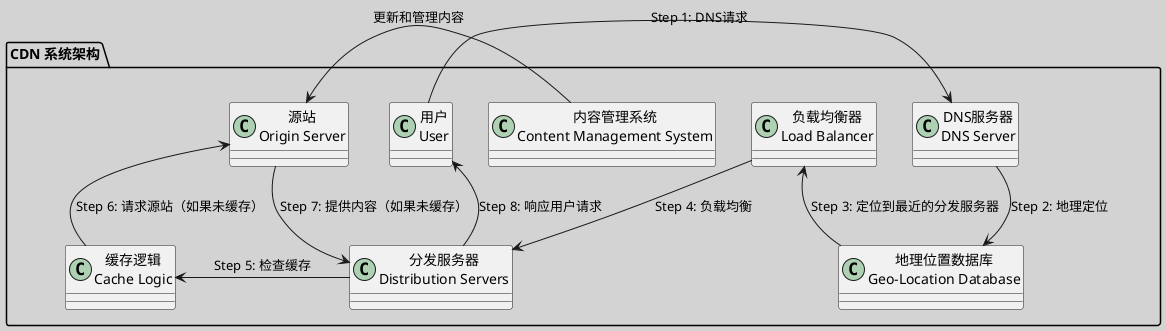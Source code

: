 @startuml
skinparam backgroundColor #D3D3D3
!define RECTANGLE class
!define DATABASE class

package "CDN 系统架构" {
    RECTANGLE "用户\nUser" as User
    RECTANGLE "源站\nOrigin Server" as Origin
        DATABASE "分发服务器\nDistribution Servers" as DS
    RECTANGLE "负载均衡器\nLoad Balancer" as LB
    RECTANGLE "缓存逻辑\nCache Logic" as CacheLogic
    RECTANGLE "内容管理系统\nContent Management System" as CMS
    RECTANGLE "DNS服务器\nDNS Server" as DNSServer
    RECTANGLE "地理位置数据库\nGeo-Location Database" as GeoDB

    User -right-> DNSServer : "Step 1: DNS请求"
    DNSServer -down-> GeoDB : "Step 2: 地理定位"
    GeoDB -left-> LB : "Step 3: 定位到最近的分发服务器"
    LB -down-> DS : "Step 4: 负载均衡"
    DS -left-> CacheLogic : "Step 5: 检查缓存"
    CacheLogic -up-> Origin : "Step 6: 请求源站（如果未缓存）"
    Origin -right-> DS : "Step 7: 提供内容（如果未缓存）"
    DS -up-> User : "Step 8: 响应用户请求"
    CMS -left-> Origin : "更新和管理内容"
}

@enduml
